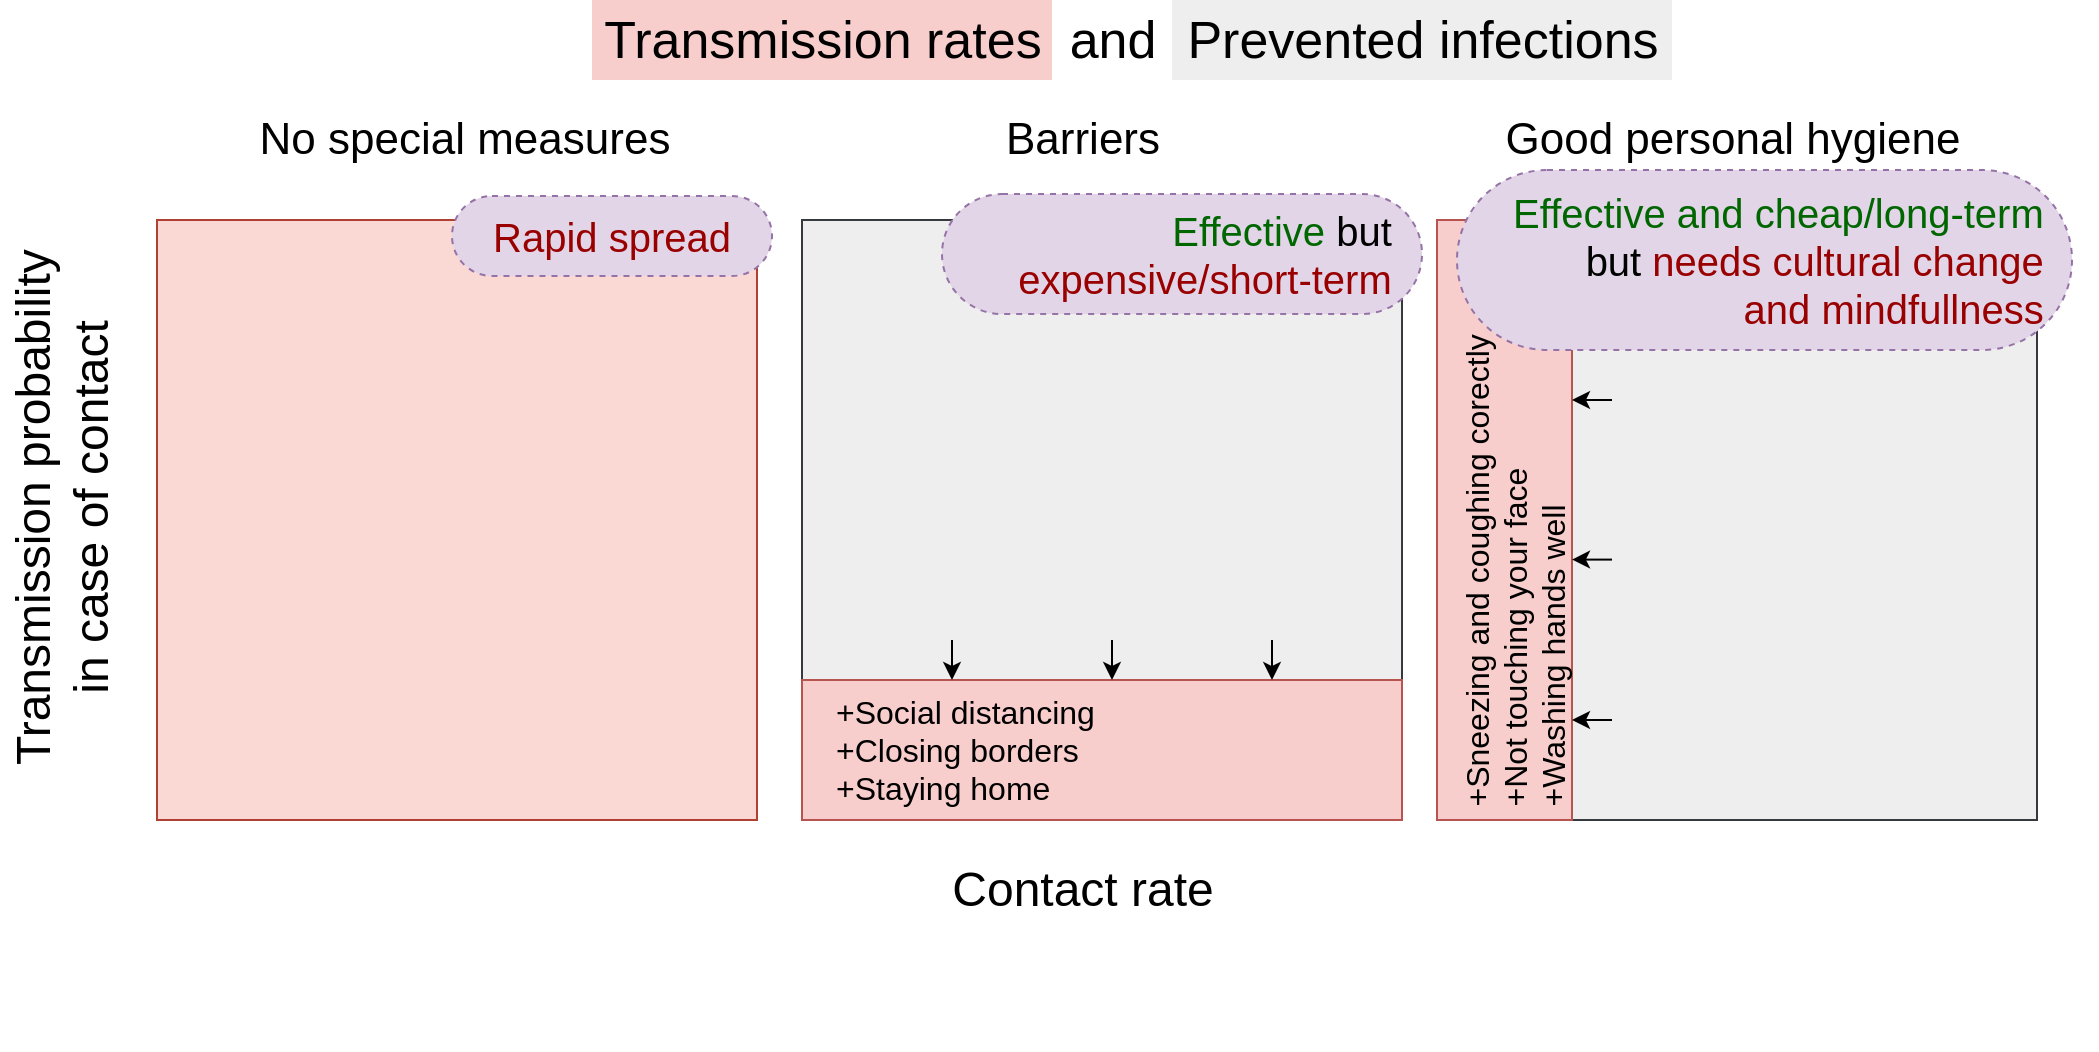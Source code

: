 <mxfile version="12.6.5" type="device"><diagram id="Pi5-j-bc1mwiI-c_zRNi" name="Page-1"><mxGraphModel dx="1468" dy="744" grid="1" gridSize="10" guides="1" tooltips="1" connect="1" arrows="1" fold="1" page="1" pageScale="1" pageWidth="550" pageHeight="200" math="0" shadow="0"><root><mxCell id="0"/><mxCell id="1" parent="0"/><mxCell id="uewaTQcM06G74aDqtXD3-8" value="&lt;font style=&quot;font-size: 24px&quot;&gt;Transmission probability&lt;br&gt;in case of contact&lt;/font&gt;" style="text;html=1;resizable=0;autosize=1;align=center;verticalAlign=middle;points=[];fillColor=none;strokeColor=none;rounded=0;rotation=270;horizontal=1;fontSize=24;" parent="1" vertex="1"><mxGeometry x="-350" y="224" width="270" height="60" as="geometry"/></mxCell><mxCell id="uewaTQcM06G74aDqtXD3-7" value="Contact rate" style="text;html=1;resizable=0;autosize=1;align=center;verticalAlign=middle;points=[];fillColor=none;strokeColor=none;rounded=0;fontSize=24;" parent="1" vertex="1"><mxGeometry x="220" y="430" width="150" height="30" as="geometry"/></mxCell><mxCell id="ZJsqcStDL7LR3xE-ujo9-1" value="" style="group" parent="1" vertex="1" connectable="0"><mxGeometry x="50" width="540" height="40" as="geometry"/></mxCell><mxCell id="uewaTQcM06G74aDqtXD3-9" value="&lt;font style=&quot;font-size: 26px&quot;&gt;Transmission rates&lt;/font&gt;" style="text;html=1;resizable=0;autosize=1;align=center;verticalAlign=middle;points=[];fillColor=#f8cecc;strokeColor=none;rounded=0;fontSize=26;" parent="ZJsqcStDL7LR3xE-ujo9-1" vertex="1"><mxGeometry width="230" height="40" as="geometry"/></mxCell><mxCell id="EcBoZDMjuDZrdvWXpPBO-24" value="&lt;font style=&quot;font-size: 26px&quot;&gt;Prevented infections&lt;/font&gt;" style="text;html=1;resizable=0;autosize=1;align=center;verticalAlign=middle;points=[];fillColor=#eeeeee;strokeColor=none;rounded=0;fontSize=26;" parent="ZJsqcStDL7LR3xE-ujo9-1" vertex="1"><mxGeometry x="290" width="250" height="40" as="geometry"/></mxCell><mxCell id="EcBoZDMjuDZrdvWXpPBO-26" value="&lt;font style=&quot;font-size: 26px&quot;&gt;and&lt;/font&gt;" style="text;html=1;resizable=0;autosize=1;align=center;verticalAlign=middle;points=[];fillColor=none;strokeColor=none;rounded=0;fontSize=26;" parent="ZJsqcStDL7LR3xE-ujo9-1" vertex="1"><mxGeometry x="230" width="60" height="40" as="geometry"/></mxCell><mxCell id="ZJsqcStDL7LR3xE-ujo9-2" value="" style="group" parent="1" vertex="1" connectable="0"><mxGeometry x="340" y="100" width="462.5" height="310" as="geometry"/></mxCell><mxCell id="uewaTQcM06G74aDqtXD3-5" value="" style="rounded=0;whiteSpace=wrap;html=1;fillColor=#eeeeee;strokeColor=#36393d;rotation=90;" parent="ZJsqcStDL7LR3xE-ujo9-2" vertex="1"><mxGeometry x="132.5" y="10" width="300" height="300" as="geometry"/></mxCell><mxCell id="uewaTQcM06G74aDqtXD3-6" value="" style="rounded=0;whiteSpace=wrap;html=1;fillColor=#f8cecc;strokeColor=#b85450;rotation=90;" parent="ZJsqcStDL7LR3xE-ujo9-2" vertex="1"><mxGeometry x="16.25" y="126.25" width="300" height="67.5" as="geometry"/></mxCell><mxCell id="EcBoZDMjuDZrdvWXpPBO-17" value="+Sneezing and coughing corectly&lt;br&gt;+Not touching your face&lt;br&gt;+Washing hands well" style="text;html=1;resizable=0;autosize=1;align=left;verticalAlign=middle;points=[];fillColor=none;strokeColor=none;rounded=0;rotation=-90;fontSize=16;" parent="ZJsqcStDL7LR3xE-ujo9-2" vertex="1"><mxGeometry x="46.25" y="150" width="250" height="60" as="geometry"/></mxCell><mxCell id="kzLDzQVk8x-NC6LJhme6-4" value="" style="endArrow=classic;html=1;" edge="1" parent="ZJsqcStDL7LR3xE-ujo9-2"><mxGeometry width="50" height="50" relative="1" as="geometry"><mxPoint x="220" y="100" as="sourcePoint"/><mxPoint x="200" y="100" as="targetPoint"/></mxGeometry></mxCell><mxCell id="kzLDzQVk8x-NC6LJhme6-5" value="" style="endArrow=classic;html=1;" edge="1" parent="ZJsqcStDL7LR3xE-ujo9-2"><mxGeometry width="50" height="50" relative="1" as="geometry"><mxPoint x="220" y="260" as="sourcePoint"/><mxPoint x="200" y="260" as="targetPoint"/></mxGeometry></mxCell><mxCell id="kzLDzQVk8x-NC6LJhme6-6" value="" style="endArrow=classic;html=1;" edge="1" parent="ZJsqcStDL7LR3xE-ujo9-2"><mxGeometry width="50" height="50" relative="1" as="geometry"><mxPoint x="220" y="179.8" as="sourcePoint"/><mxPoint x="200" y="179.8" as="targetPoint"/></mxGeometry></mxCell><mxCell id="ZJsqcStDL7LR3xE-ujo9-3" value="" style="group" parent="1" vertex="1" connectable="0"><mxGeometry x="155" y="99" width="310" height="426" as="geometry"/></mxCell><mxCell id="uewaTQcM06G74aDqtXD3-1" value="" style="rounded=0;whiteSpace=wrap;html=1;fillColor=#eeeeee;strokeColor=#36393d;rotation=-90;" parent="ZJsqcStDL7LR3xE-ujo9-3" vertex="1"><mxGeometry y="11" width="300" height="300" as="geometry"/></mxCell><mxCell id="uewaTQcM06G74aDqtXD3-2" value="" style="rounded=0;whiteSpace=wrap;html=1;fillColor=#f8cecc;strokeColor=#b85450;rotation=-90;" parent="ZJsqcStDL7LR3xE-ujo9-3" vertex="1"><mxGeometry x="115" y="126" width="70" height="300" as="geometry"/></mxCell><mxCell id="EcBoZDMjuDZrdvWXpPBO-11" value="&lt;font style=&quot;font-size: 16px&quot;&gt;+Social distancing&lt;br&gt;+Closing borders&lt;br&gt;+Staying home&lt;br&gt;&lt;/font&gt;" style="text;html=1;resizable=0;autosize=1;align=left;verticalAlign=middle;points=[];fillColor=none;strokeColor=none;rounded=0;fontSize=16;" parent="ZJsqcStDL7LR3xE-ujo9-3" vertex="1"><mxGeometry x="15" y="246" width="140" height="60" as="geometry"/></mxCell><mxCell id="EcBoZDMjuDZrdvWXpPBO-22" value="&lt;font style=&quot;font-size: 20px&quot;&gt;&lt;font color=&quot;#006600&quot;&gt;Effective&lt;/font&gt; but&amp;nbsp;&amp;nbsp;&lt;br style=&quot;font-size: 20px&quot;&gt;&lt;font color=&quot;#990000&quot;&gt;expensive/short-term&lt;/font&gt;&amp;nbsp;&amp;nbsp;&lt;br&gt;&lt;/font&gt;" style="whiteSpace=wrap;html=1;rounded=1;arcSize=50;align=right;verticalAlign=middle;container=1;recursiveResize=0;strokeWidth=1;autosize=1;spacing=4;treeFolding=1;treeMoving=1;dashed=1;fillColor=#e1d5e7;fontSize=20;strokeColor=#9673a6;" parent="ZJsqcStDL7LR3xE-ujo9-3" vertex="1"><mxGeometry x="70" y="-2" width="240" height="60" as="geometry"/></mxCell><mxCell id="kzLDzQVk8x-NC6LJhme6-1" value="" style="endArrow=classic;html=1;" edge="1" parent="ZJsqcStDL7LR3xE-ujo9-3"><mxGeometry width="50" height="50" relative="1" as="geometry"><mxPoint x="75" y="221" as="sourcePoint"/><mxPoint x="75" y="241" as="targetPoint"/></mxGeometry></mxCell><mxCell id="kzLDzQVk8x-NC6LJhme6-2" value="" style="endArrow=classic;html=1;" edge="1" parent="ZJsqcStDL7LR3xE-ujo9-3"><mxGeometry width="50" height="50" relative="1" as="geometry"><mxPoint x="155" y="221" as="sourcePoint"/><mxPoint x="155" y="241" as="targetPoint"/></mxGeometry></mxCell><mxCell id="kzLDzQVk8x-NC6LJhme6-3" value="" style="endArrow=classic;html=1;" edge="1" parent="ZJsqcStDL7LR3xE-ujo9-3"><mxGeometry width="50" height="50" relative="1" as="geometry"><mxPoint x="235" y="221" as="sourcePoint"/><mxPoint x="235" y="241" as="targetPoint"/></mxGeometry></mxCell><mxCell id="ZJsqcStDL7LR3xE-ujo9-4" value="" style="group" parent="1" vertex="1" connectable="0"><mxGeometry x="-167.5" y="98" width="307.5" height="312" as="geometry"/></mxCell><mxCell id="EcBoZDMjuDZrdvWXpPBO-12" value="" style="group;rotation=90;fillColor=#f8cecc;strokeColor=#b85450;" parent="ZJsqcStDL7LR3xE-ujo9-4" vertex="1" connectable="0"><mxGeometry y="12" width="300" height="300" as="geometry"/></mxCell><mxCell id="EcBoZDMjuDZrdvWXpPBO-13" value="" style="rounded=0;whiteSpace=wrap;html=1;fillColor=#fad9d5;strokeColor=#ae4132;rotation=90;" parent="EcBoZDMjuDZrdvWXpPBO-12" vertex="1"><mxGeometry width="300" height="300" as="geometry"/></mxCell><mxCell id="EcBoZDMjuDZrdvWXpPBO-20" value="&lt;font style=&quot;font-size: 20px&quot; color=&quot;#990000&quot;&gt;Rapid spread&lt;/font&gt;" style="whiteSpace=wrap;html=1;rounded=1;arcSize=50;align=center;verticalAlign=middle;container=1;recursiveResize=0;strokeWidth=1;autosize=1;spacing=4;treeFolding=1;treeMoving=1;dashed=1;fillColor=#e1d5e7;fontSize=20;strokeColor=#9673a6;" parent="ZJsqcStDL7LR3xE-ujo9-4" vertex="1"><mxGeometry x="147.5" width="160" height="40" as="geometry"/></mxCell><mxCell id="ZJsqcStDL7LR3xE-ujo9-6" value="&lt;font style=&quot;font-size: 22px&quot;&gt;Barriers&lt;/font&gt;" style="text;html=1;resizable=0;autosize=1;align=center;verticalAlign=middle;points=[];fillColor=none;strokeColor=none;rounded=0;fontSize=22;" parent="1" vertex="1"><mxGeometry x="250" y="55" width="90" height="30" as="geometry"/></mxCell><mxCell id="ZJsqcStDL7LR3xE-ujo9-7" value="&lt;font style=&quot;font-size: 22px&quot;&gt;No special measures&lt;br&gt;&lt;/font&gt;" style="text;html=1;resizable=0;autosize=1;align=center;verticalAlign=middle;points=[];fillColor=none;strokeColor=none;rounded=0;fontSize=22;" parent="1" vertex="1"><mxGeometry x="-123.75" y="55" width="220" height="30" as="geometry"/></mxCell><mxCell id="ZJsqcStDL7LR3xE-ujo9-8" value="&lt;font style=&quot;font-size: 22px&quot;&gt;Good personal hygiene&lt;br&gt;&lt;/font&gt;" style="text;html=1;resizable=0;autosize=1;align=center;verticalAlign=middle;points=[];fillColor=none;strokeColor=none;rounded=0;fontSize=22;" parent="1" vertex="1"><mxGeometry x="500" y="55" width="240" height="30" as="geometry"/></mxCell><mxCell id="EcBoZDMjuDZrdvWXpPBO-23" value="&lt;font color=&quot;#006600&quot;&gt;Effective and cheap/long-term&lt;/font&gt;&amp;nbsp;&amp;nbsp;&lt;br style=&quot;font-size: 20px&quot;&gt;but&lt;font color=&quot;#990000&quot;&gt; needs cultural change&amp;nbsp;&amp;nbsp;&lt;br&gt;and mindfullness&lt;/font&gt;&amp;nbsp;&amp;nbsp;" style="whiteSpace=wrap;html=1;rounded=1;arcSize=50;align=right;verticalAlign=middle;container=1;recursiveResize=0;strokeWidth=1;autosize=1;spacing=4;treeFolding=1;treeMoving=1;dashed=1;fillColor=#e1d5e7;fontSize=20;strokeColor=#9673a6;" parent="1" vertex="1"><mxGeometry x="482.5" y="85" width="307.5" height="90" as="geometry"/></mxCell></root></mxGraphModel></diagram></mxfile>